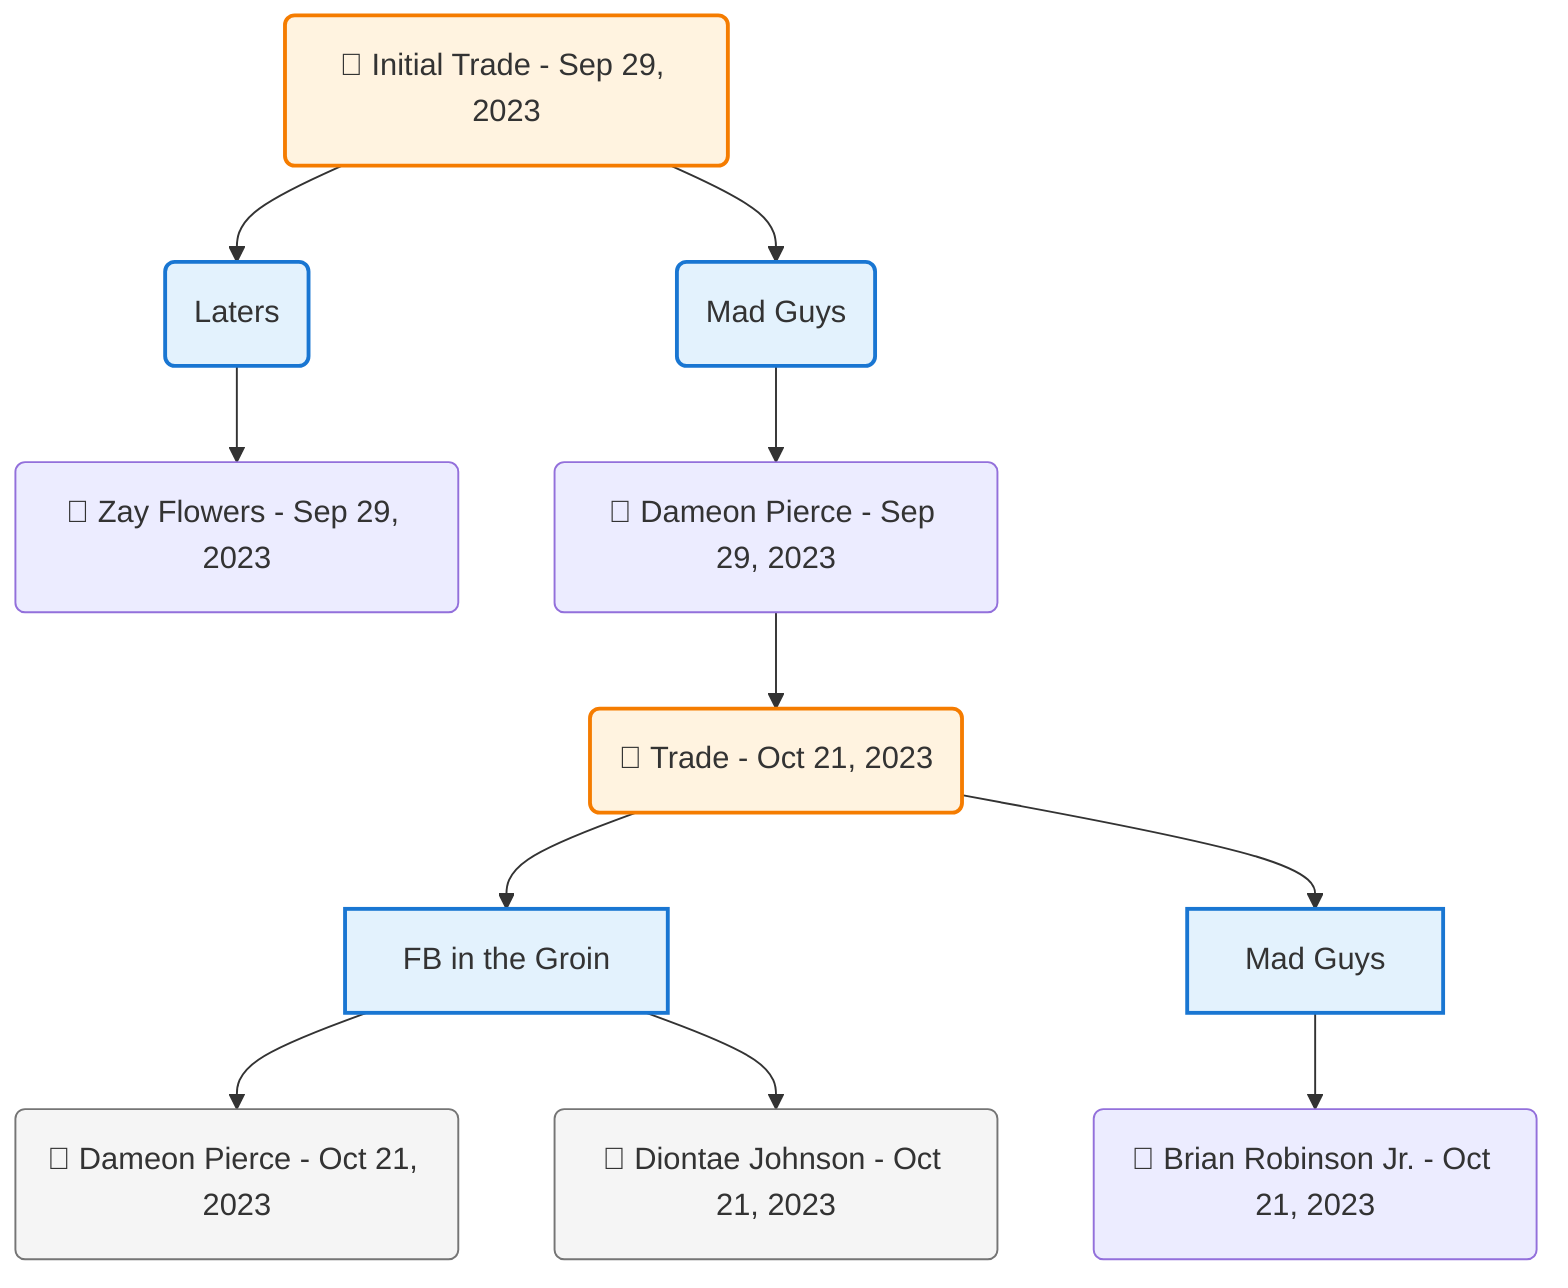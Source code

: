 flowchart TD

    TRADE_MAIN("🔄 Initial Trade - Sep 29, 2023")
    TEAM_1("Laters")
    TEAM_2("Mad Guys")
    NODE_42569ca4-8db9-4cd6-82c9-256846b767b5("🔄 Zay Flowers - Sep 29, 2023")
    NODE_402e6f7c-54fb-4c77-9d23-2658b157830d("🔄 Dameon Pierce - Sep 29, 2023")
    TRADE_f080b4c2-7209-4757-924a-c6cffdf730c2_3("🔄 Trade - Oct 21, 2023")
    TEAM_f483ecf1-cd17-4991-854b-e52dfc957b45_4["FB in the Groin"]
    NODE_616b064f-09a2-4209-bb8a-16a3f48fcfee("🔄 Dameon Pierce - Oct 21, 2023")
    NODE_b9408fc7-fd6f-4f10-a06e-806e9e16968c("🔄 Diontae Johnson - Oct 21, 2023")
    TEAM_f5908944-6efd-40eb-af54-6c53004e0e2f_5["Mad Guys"]
    NODE_ee0a2371-c692-4c70-bbd4-5b9007b57e9c("🔄 Brian Robinson Jr. - Oct 21, 2023")

    TRADE_MAIN --> TEAM_1
    TRADE_MAIN --> TEAM_2
    TEAM_1 --> NODE_42569ca4-8db9-4cd6-82c9-256846b767b5
    TEAM_2 --> NODE_402e6f7c-54fb-4c77-9d23-2658b157830d
    NODE_402e6f7c-54fb-4c77-9d23-2658b157830d --> TRADE_f080b4c2-7209-4757-924a-c6cffdf730c2_3
    TRADE_f080b4c2-7209-4757-924a-c6cffdf730c2_3 --> TEAM_f483ecf1-cd17-4991-854b-e52dfc957b45_4
    TEAM_f483ecf1-cd17-4991-854b-e52dfc957b45_4 --> NODE_616b064f-09a2-4209-bb8a-16a3f48fcfee
    TEAM_f483ecf1-cd17-4991-854b-e52dfc957b45_4 --> NODE_b9408fc7-fd6f-4f10-a06e-806e9e16968c
    TRADE_f080b4c2-7209-4757-924a-c6cffdf730c2_3 --> TEAM_f5908944-6efd-40eb-af54-6c53004e0e2f_5
    TEAM_f5908944-6efd-40eb-af54-6c53004e0e2f_5 --> NODE_ee0a2371-c692-4c70-bbd4-5b9007b57e9c

    %% Node styling
    classDef teamNode fill:#e3f2fd,stroke:#1976d2,stroke-width:2px
    classDef tradeNode fill:#fff3e0,stroke:#f57c00,stroke-width:2px
    classDef playerNode fill:#f3e5f5,stroke:#7b1fa2,stroke-width:1px
    classDef nonRootPlayerNode fill:#f5f5f5,stroke:#757575,stroke-width:1px
    classDef endNode fill:#ffebee,stroke:#c62828,stroke-width:2px
    classDef waiverNode fill:#e8f5e8,stroke:#388e3c,stroke-width:2px
    classDef championshipNode fill:#fff9c4,stroke:#f57f17,stroke-width:3px

    class TEAM_1,TEAM_2,TEAM_f483ecf1-cd17-4991-854b-e52dfc957b45_4,TEAM_f5908944-6efd-40eb-af54-6c53004e0e2f_5 teamNode
    class NODE_616b064f-09a2-4209-bb8a-16a3f48fcfee,NODE_b9408fc7-fd6f-4f10-a06e-806e9e16968c nonRootPlayerNode
    class TRADE_MAIN,TRADE_f080b4c2-7209-4757-924a-c6cffdf730c2_3 tradeNode